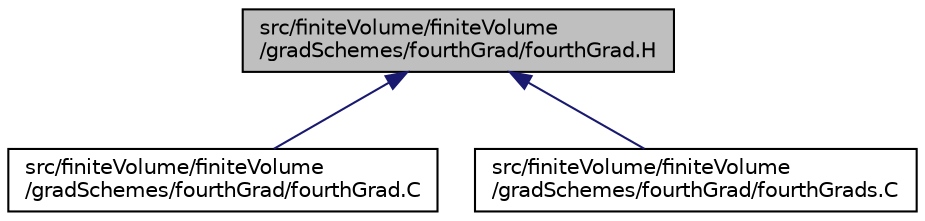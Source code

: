 digraph "src/finiteVolume/finiteVolume/gradSchemes/fourthGrad/fourthGrad.H"
{
  bgcolor="transparent";
  edge [fontname="Helvetica",fontsize="10",labelfontname="Helvetica",labelfontsize="10"];
  node [fontname="Helvetica",fontsize="10",shape=record];
  Node1 [label="src/finiteVolume/finiteVolume\l/gradSchemes/fourthGrad/fourthGrad.H",height=0.2,width=0.4,color="black", fillcolor="grey75", style="filled", fontcolor="black"];
  Node1 -> Node2 [dir="back",color="midnightblue",fontsize="10",style="solid",fontname="Helvetica"];
  Node2 [label="src/finiteVolume/finiteVolume\l/gradSchemes/fourthGrad/fourthGrad.C",height=0.2,width=0.4,color="black",URL="$a05754.html"];
  Node1 -> Node3 [dir="back",color="midnightblue",fontsize="10",style="solid",fontname="Helvetica"];
  Node3 [label="src/finiteVolume/finiteVolume\l/gradSchemes/fourthGrad/fourthGrads.C",height=0.2,width=0.4,color="black",URL="$a05756.html"];
}
